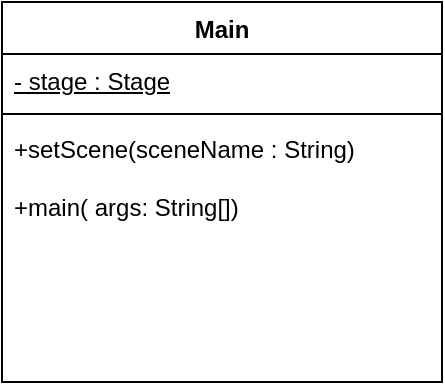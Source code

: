 <mxfile version="24.2.7" type="device">
  <diagram name="Page-1" id="nsG5ciO5sCRIo6y5Y7qh">
    <mxGraphModel dx="1393" dy="789" grid="1" gridSize="10" guides="1" tooltips="1" connect="1" arrows="1" fold="1" page="1" pageScale="1" pageWidth="850" pageHeight="1100" math="0" shadow="0">
      <root>
        <mxCell id="0" />
        <mxCell id="1" parent="0" />
        <mxCell id="Elsnr2cujcsRJSs0heVZ-21" value="Main" style="swimlane;fontStyle=1;align=center;verticalAlign=top;childLayout=stackLayout;horizontal=1;startSize=26;horizontalStack=0;resizeParent=1;resizeParentMax=0;resizeLast=0;collapsible=1;marginBottom=0;whiteSpace=wrap;html=1;" parent="1" vertex="1">
          <mxGeometry x="340" y="40" width="220" height="190" as="geometry" />
        </mxCell>
        <mxCell id="Elsnr2cujcsRJSs0heVZ-22" value="&lt;u&gt;- stage : Stage&lt;/u&gt;" style="text;strokeColor=none;fillColor=none;align=left;verticalAlign=top;spacingLeft=4;spacingRight=4;overflow=hidden;rotatable=0;points=[[0,0.5],[1,0.5]];portConstraint=eastwest;whiteSpace=wrap;html=1;" parent="Elsnr2cujcsRJSs0heVZ-21" vertex="1">
          <mxGeometry y="26" width="220" height="26" as="geometry" />
        </mxCell>
        <mxCell id="Elsnr2cujcsRJSs0heVZ-23" value="" style="line;strokeWidth=1;fillColor=none;align=left;verticalAlign=middle;spacingTop=-1;spacingLeft=3;spacingRight=3;rotatable=0;labelPosition=right;points=[];portConstraint=eastwest;strokeColor=inherit;" parent="Elsnr2cujcsRJSs0heVZ-21" vertex="1">
          <mxGeometry y="52" width="220" height="8" as="geometry" />
        </mxCell>
        <mxCell id="Elsnr2cujcsRJSs0heVZ-24" value="+setScene(sceneName : String)&lt;br&gt;&lt;br&gt;+main( args: String[])&lt;br&gt;&lt;div&gt;&lt;br/&gt;&lt;/div&gt;" style="text;strokeColor=none;fillColor=none;align=left;verticalAlign=top;spacingLeft=4;spacingRight=4;overflow=hidden;rotatable=0;points=[[0,0.5],[1,0.5]];portConstraint=eastwest;whiteSpace=wrap;html=1;" parent="Elsnr2cujcsRJSs0heVZ-21" vertex="1">
          <mxGeometry y="60" width="220" height="130" as="geometry" />
        </mxCell>
      </root>
    </mxGraphModel>
  </diagram>
</mxfile>
